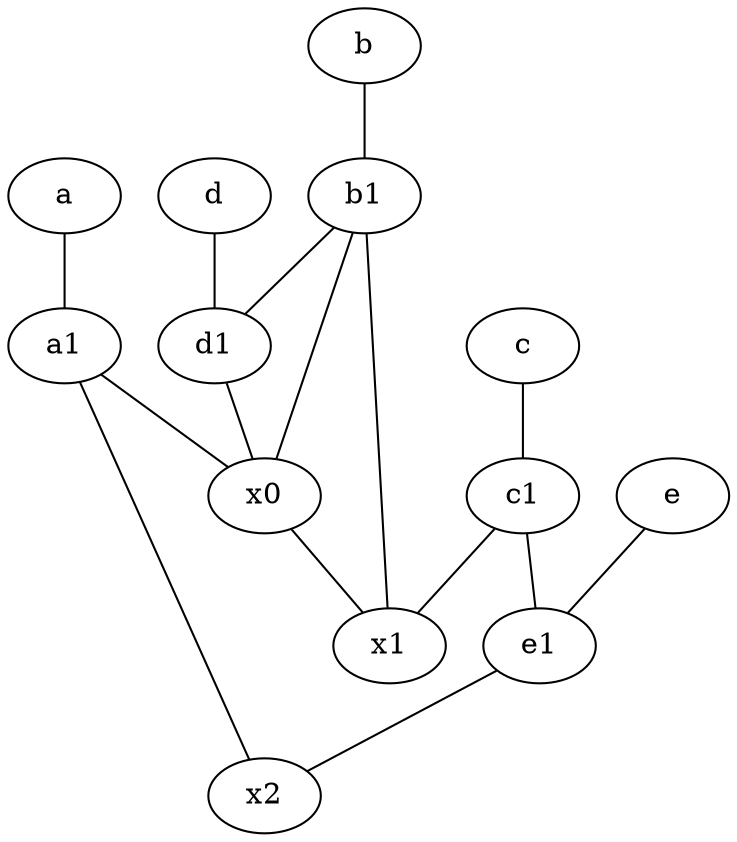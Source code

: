 graph {
	node [labelfontsize=50]
	x1 [labelfontsize=50]
	x0 [labelfontsize=50]
	c [labelfontsize=50 pos="4.5,2!"]
	b [labelfontsize=50 pos="10,4!"]
	d1 [labelfontsize=50 pos="3,5!"]
	c1 [labelfontsize=50 pos="4.5,3!"]
	e [labelfontsize=50 pos="7,9!"]
	d [labelfontsize=50 pos="2,5!"]
	e1 [labelfontsize=50 pos="7,7!"]
	a [labelfontsize=50 pos="8,2!"]
	a1 [labelfontsize=50 pos="8,3!"]
	x2 [labelfontsize=50]
	b1 [labelfontsize=50 pos="9,4!"]
	e -- e1
	c1 -- e1
	b1 -- d1
	b1 -- x1
	c1 -- x1
	d1 -- x0
	e1 -- x2
	a1 -- x2
	x0 -- x1
	a -- a1
	b -- b1
	c -- c1
	a1 -- x0
	d -- d1
	b1 -- x0
}
